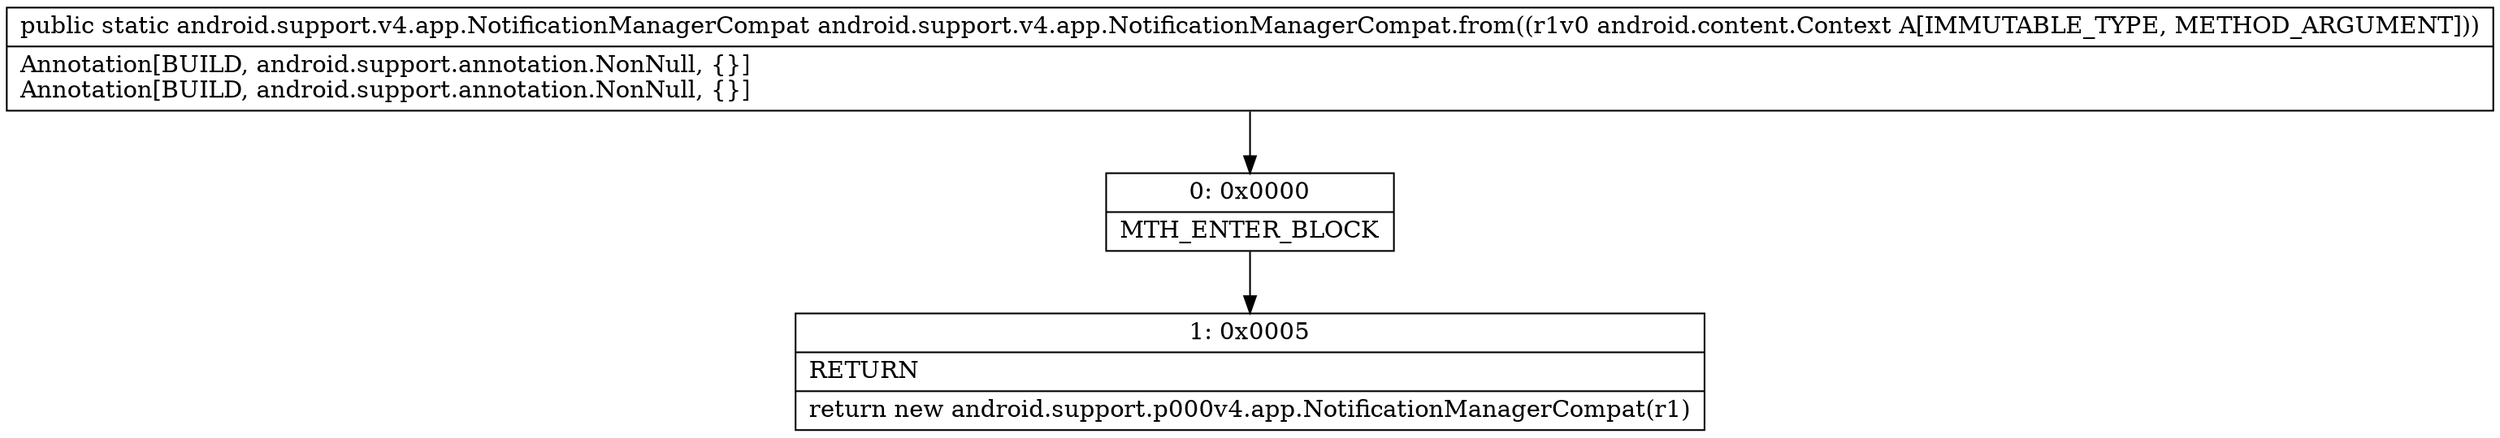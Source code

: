 digraph "CFG forandroid.support.v4.app.NotificationManagerCompat.from(Landroid\/content\/Context;)Landroid\/support\/v4\/app\/NotificationManagerCompat;" {
Node_0 [shape=record,label="{0\:\ 0x0000|MTH_ENTER_BLOCK\l}"];
Node_1 [shape=record,label="{1\:\ 0x0005|RETURN\l|return new android.support.p000v4.app.NotificationManagerCompat(r1)\l}"];
MethodNode[shape=record,label="{public static android.support.v4.app.NotificationManagerCompat android.support.v4.app.NotificationManagerCompat.from((r1v0 android.content.Context A[IMMUTABLE_TYPE, METHOD_ARGUMENT]))  | Annotation[BUILD, android.support.annotation.NonNull, \{\}]\lAnnotation[BUILD, android.support.annotation.NonNull, \{\}]\l}"];
MethodNode -> Node_0;
Node_0 -> Node_1;
}

